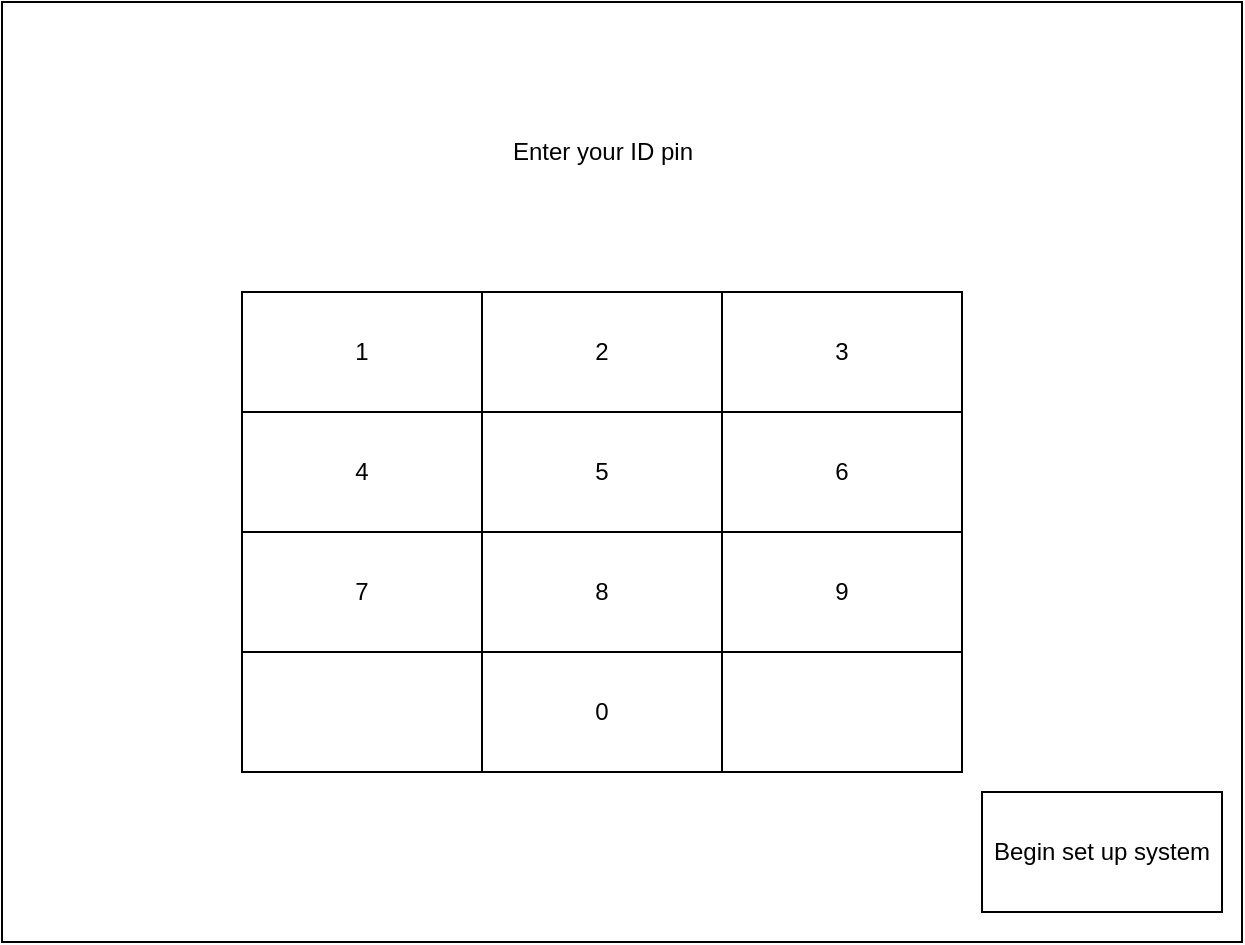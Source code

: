 <mxfile version="13.9.9" type="device"><diagram id="8EzXVzbPGdZTvYzQw8K5" name="Page-1"><mxGraphModel dx="1024" dy="600" grid="1" gridSize="10" guides="1" tooltips="1" connect="1" arrows="1" fold="1" page="1" pageScale="1" pageWidth="827" pageHeight="1169" math="0" shadow="0"><root><mxCell id="0"/><mxCell id="1" parent="0"/><mxCell id="d__npiRyn3Wb9NbAfLw--13" value="" style="rounded=0;whiteSpace=wrap;html=1;" parent="1" vertex="1"><mxGeometry x="80" y="15" width="620" height="470" as="geometry"/></mxCell><mxCell id="d__npiRyn3Wb9NbAfLw--1" value="8" style="rounded=0;whiteSpace=wrap;html=1;" parent="1" vertex="1"><mxGeometry x="320" y="280" width="120" height="60" as="geometry"/></mxCell><mxCell id="d__npiRyn3Wb9NbAfLw--2" value="0" style="rounded=0;whiteSpace=wrap;html=1;" parent="1" vertex="1"><mxGeometry x="320" y="340" width="120" height="60" as="geometry"/></mxCell><mxCell id="d__npiRyn3Wb9NbAfLw--3" value="" style="rounded=0;whiteSpace=wrap;html=1;" parent="1" vertex="1"><mxGeometry x="440" y="340" width="120" height="60" as="geometry"/></mxCell><mxCell id="d__npiRyn3Wb9NbAfLw--4" value="" style="rounded=0;whiteSpace=wrap;html=1;" parent="1" vertex="1"><mxGeometry x="200" y="340" width="120" height="60" as="geometry"/></mxCell><mxCell id="d__npiRyn3Wb9NbAfLw--5" value="9" style="rounded=0;whiteSpace=wrap;html=1;" parent="1" vertex="1"><mxGeometry x="440" y="280" width="120" height="60" as="geometry"/></mxCell><mxCell id="d__npiRyn3Wb9NbAfLw--6" value="7" style="rounded=0;whiteSpace=wrap;html=1;" parent="1" vertex="1"><mxGeometry x="200" y="280" width="120" height="60" as="geometry"/></mxCell><mxCell id="d__npiRyn3Wb9NbAfLw--7" value="6" style="rounded=0;whiteSpace=wrap;html=1;" parent="1" vertex="1"><mxGeometry x="440" y="220" width="120" height="60" as="geometry"/></mxCell><mxCell id="d__npiRyn3Wb9NbAfLw--8" value="5" style="rounded=0;whiteSpace=wrap;html=1;" parent="1" vertex="1"><mxGeometry x="320" y="220" width="120" height="60" as="geometry"/></mxCell><mxCell id="d__npiRyn3Wb9NbAfLw--9" value="4" style="rounded=0;whiteSpace=wrap;html=1;" parent="1" vertex="1"><mxGeometry x="200" y="220" width="120" height="60" as="geometry"/></mxCell><mxCell id="d__npiRyn3Wb9NbAfLw--10" value="3" style="rounded=0;whiteSpace=wrap;html=1;" parent="1" vertex="1"><mxGeometry x="440" y="160" width="120" height="60" as="geometry"/></mxCell><mxCell id="d__npiRyn3Wb9NbAfLw--11" value="2" style="rounded=0;whiteSpace=wrap;html=1;" parent="1" vertex="1"><mxGeometry x="320" y="160" width="120" height="60" as="geometry"/></mxCell><mxCell id="d__npiRyn3Wb9NbAfLw--12" value="1" style="rounded=0;whiteSpace=wrap;html=1;" parent="1" vertex="1"><mxGeometry x="200" y="160" width="120" height="60" as="geometry"/></mxCell><mxCell id="d__npiRyn3Wb9NbAfLw--14" value="Enter your ID pin" style="text;html=1;align=center;verticalAlign=middle;resizable=0;points=[];autosize=1;" parent="1" vertex="1"><mxGeometry x="325" y="80" width="110" height="20" as="geometry"/></mxCell><mxCell id="6twEfPBJ3aFiLovdNa9I-1" value="Begin set up system" style="rounded=0;whiteSpace=wrap;html=1;" vertex="1" parent="1"><mxGeometry x="570" y="410" width="120" height="60" as="geometry"/></mxCell></root></mxGraphModel></diagram></mxfile>